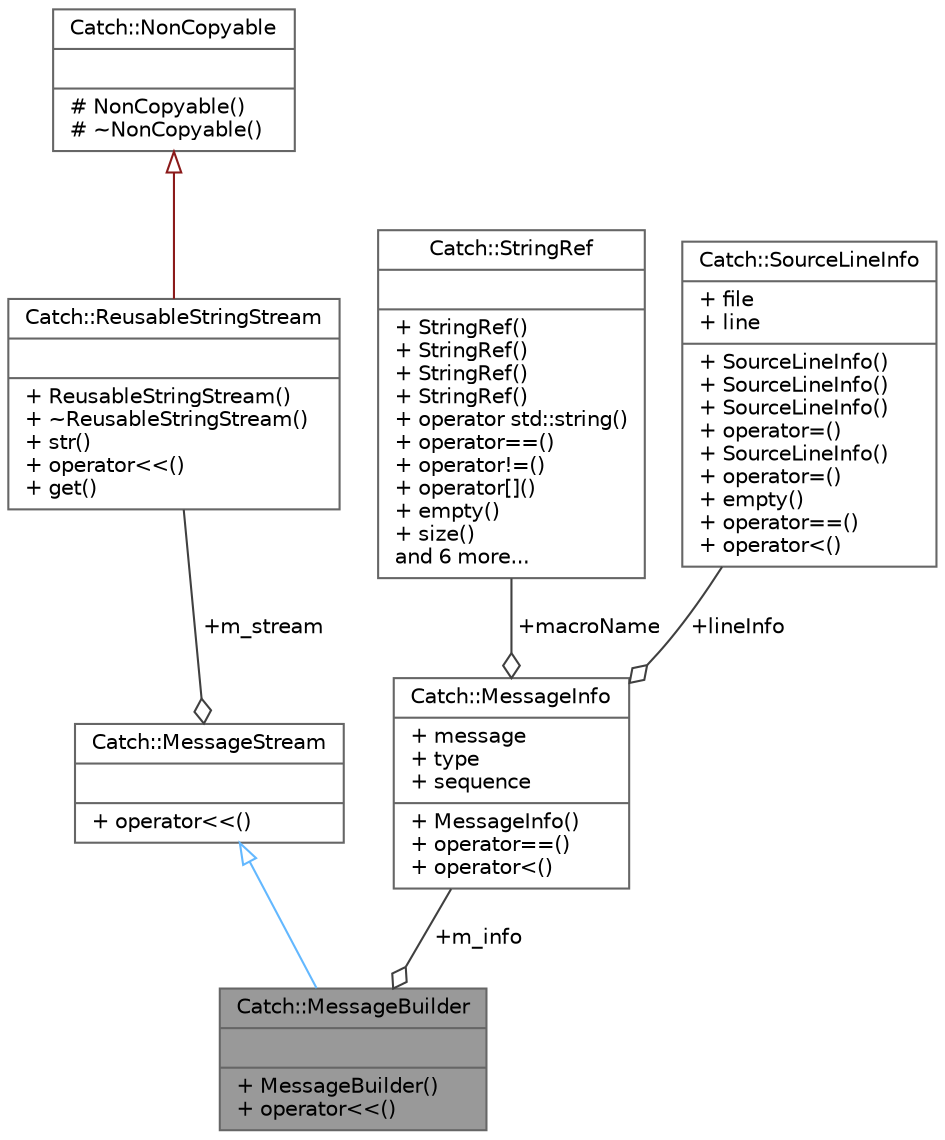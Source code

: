 digraph "Catch::MessageBuilder"
{
 // LATEX_PDF_SIZE
  bgcolor="transparent";
  edge [fontname=Helvetica,fontsize=10,labelfontname=Helvetica,labelfontsize=10];
  node [fontname=Helvetica,fontsize=10,shape=box,height=0.2,width=0.4];
  Node1 [shape=record,label="{Catch::MessageBuilder\n||+ MessageBuilder()\l+ operator\<\<()\l}",height=0.2,width=0.4,color="gray40", fillcolor="grey60", style="filled", fontcolor="black",tooltip=" "];
  Node2 -> Node1 [dir="back",color="steelblue1",style="solid",arrowtail="onormal"];
  Node2 [shape=record,label="{Catch::MessageStream\n||+ operator\<\<()\l}",height=0.2,width=0.4,color="gray40", fillcolor="white", style="filled",URL="$struct_catch_1_1_message_stream.html",tooltip=" "];
  Node3 -> Node2 [color="grey25",style="solid",label=" +m_stream" ,arrowhead="odiamond"];
  Node3 [shape=record,label="{Catch::ReusableStringStream\n||+ ReusableStringStream()\l+ ~ReusableStringStream()\l+ str()\l+ operator\<\<()\l+ get()\l}",height=0.2,width=0.4,color="gray40", fillcolor="white", style="filled",URL="$class_catch_1_1_reusable_string_stream.html",tooltip=" "];
  Node4 -> Node3 [dir="back",color="firebrick4",style="solid",arrowtail="onormal"];
  Node4 [shape=record,label="{Catch::NonCopyable\n||# NonCopyable()\l# ~NonCopyable()\l}",height=0.2,width=0.4,color="gray40", fillcolor="white", style="filled",URL="$class_catch_1_1_non_copyable.html",tooltip=" "];
  Node5 -> Node1 [color="grey25",style="solid",label=" +m_info" ,arrowhead="odiamond"];
  Node5 [shape=record,label="{Catch::MessageInfo\n|+ message\l+ type\l+ sequence\l|+ MessageInfo()\l+ operator==()\l+ operator\<()\l}",height=0.2,width=0.4,color="gray40", fillcolor="white", style="filled",URL="$struct_catch_1_1_message_info.html",tooltip=" "];
  Node6 -> Node5 [color="grey25",style="solid",label=" +macroName" ,arrowhead="odiamond"];
  Node6 [shape=record,label="{Catch::StringRef\n||+ StringRef()\l+ StringRef()\l+ StringRef()\l+ StringRef()\l+ operator std::string()\l+ operator==()\l+ operator!=()\l+ operator[]()\l+ empty()\l+ size()\land 6 more...\l}",height=0.2,width=0.4,color="gray40", fillcolor="white", style="filled",URL="$class_catch_1_1_string_ref.html",tooltip="A non-owning string class (similar to the forthcoming std::string_view) Note that,..."];
  Node7 -> Node5 [color="grey25",style="solid",label=" +lineInfo" ,arrowhead="odiamond"];
  Node7 [shape=record,label="{Catch::SourceLineInfo\n|+ file\l+ line\l|+ SourceLineInfo()\l+ SourceLineInfo()\l+ SourceLineInfo()\l+ operator=()\l+ SourceLineInfo()\l+ operator=()\l+ empty()\l+ operator==()\l+ operator\<()\l}",height=0.2,width=0.4,color="gray40", fillcolor="white", style="filled",URL="$struct_catch_1_1_source_line_info.html",tooltip=" "];
}
